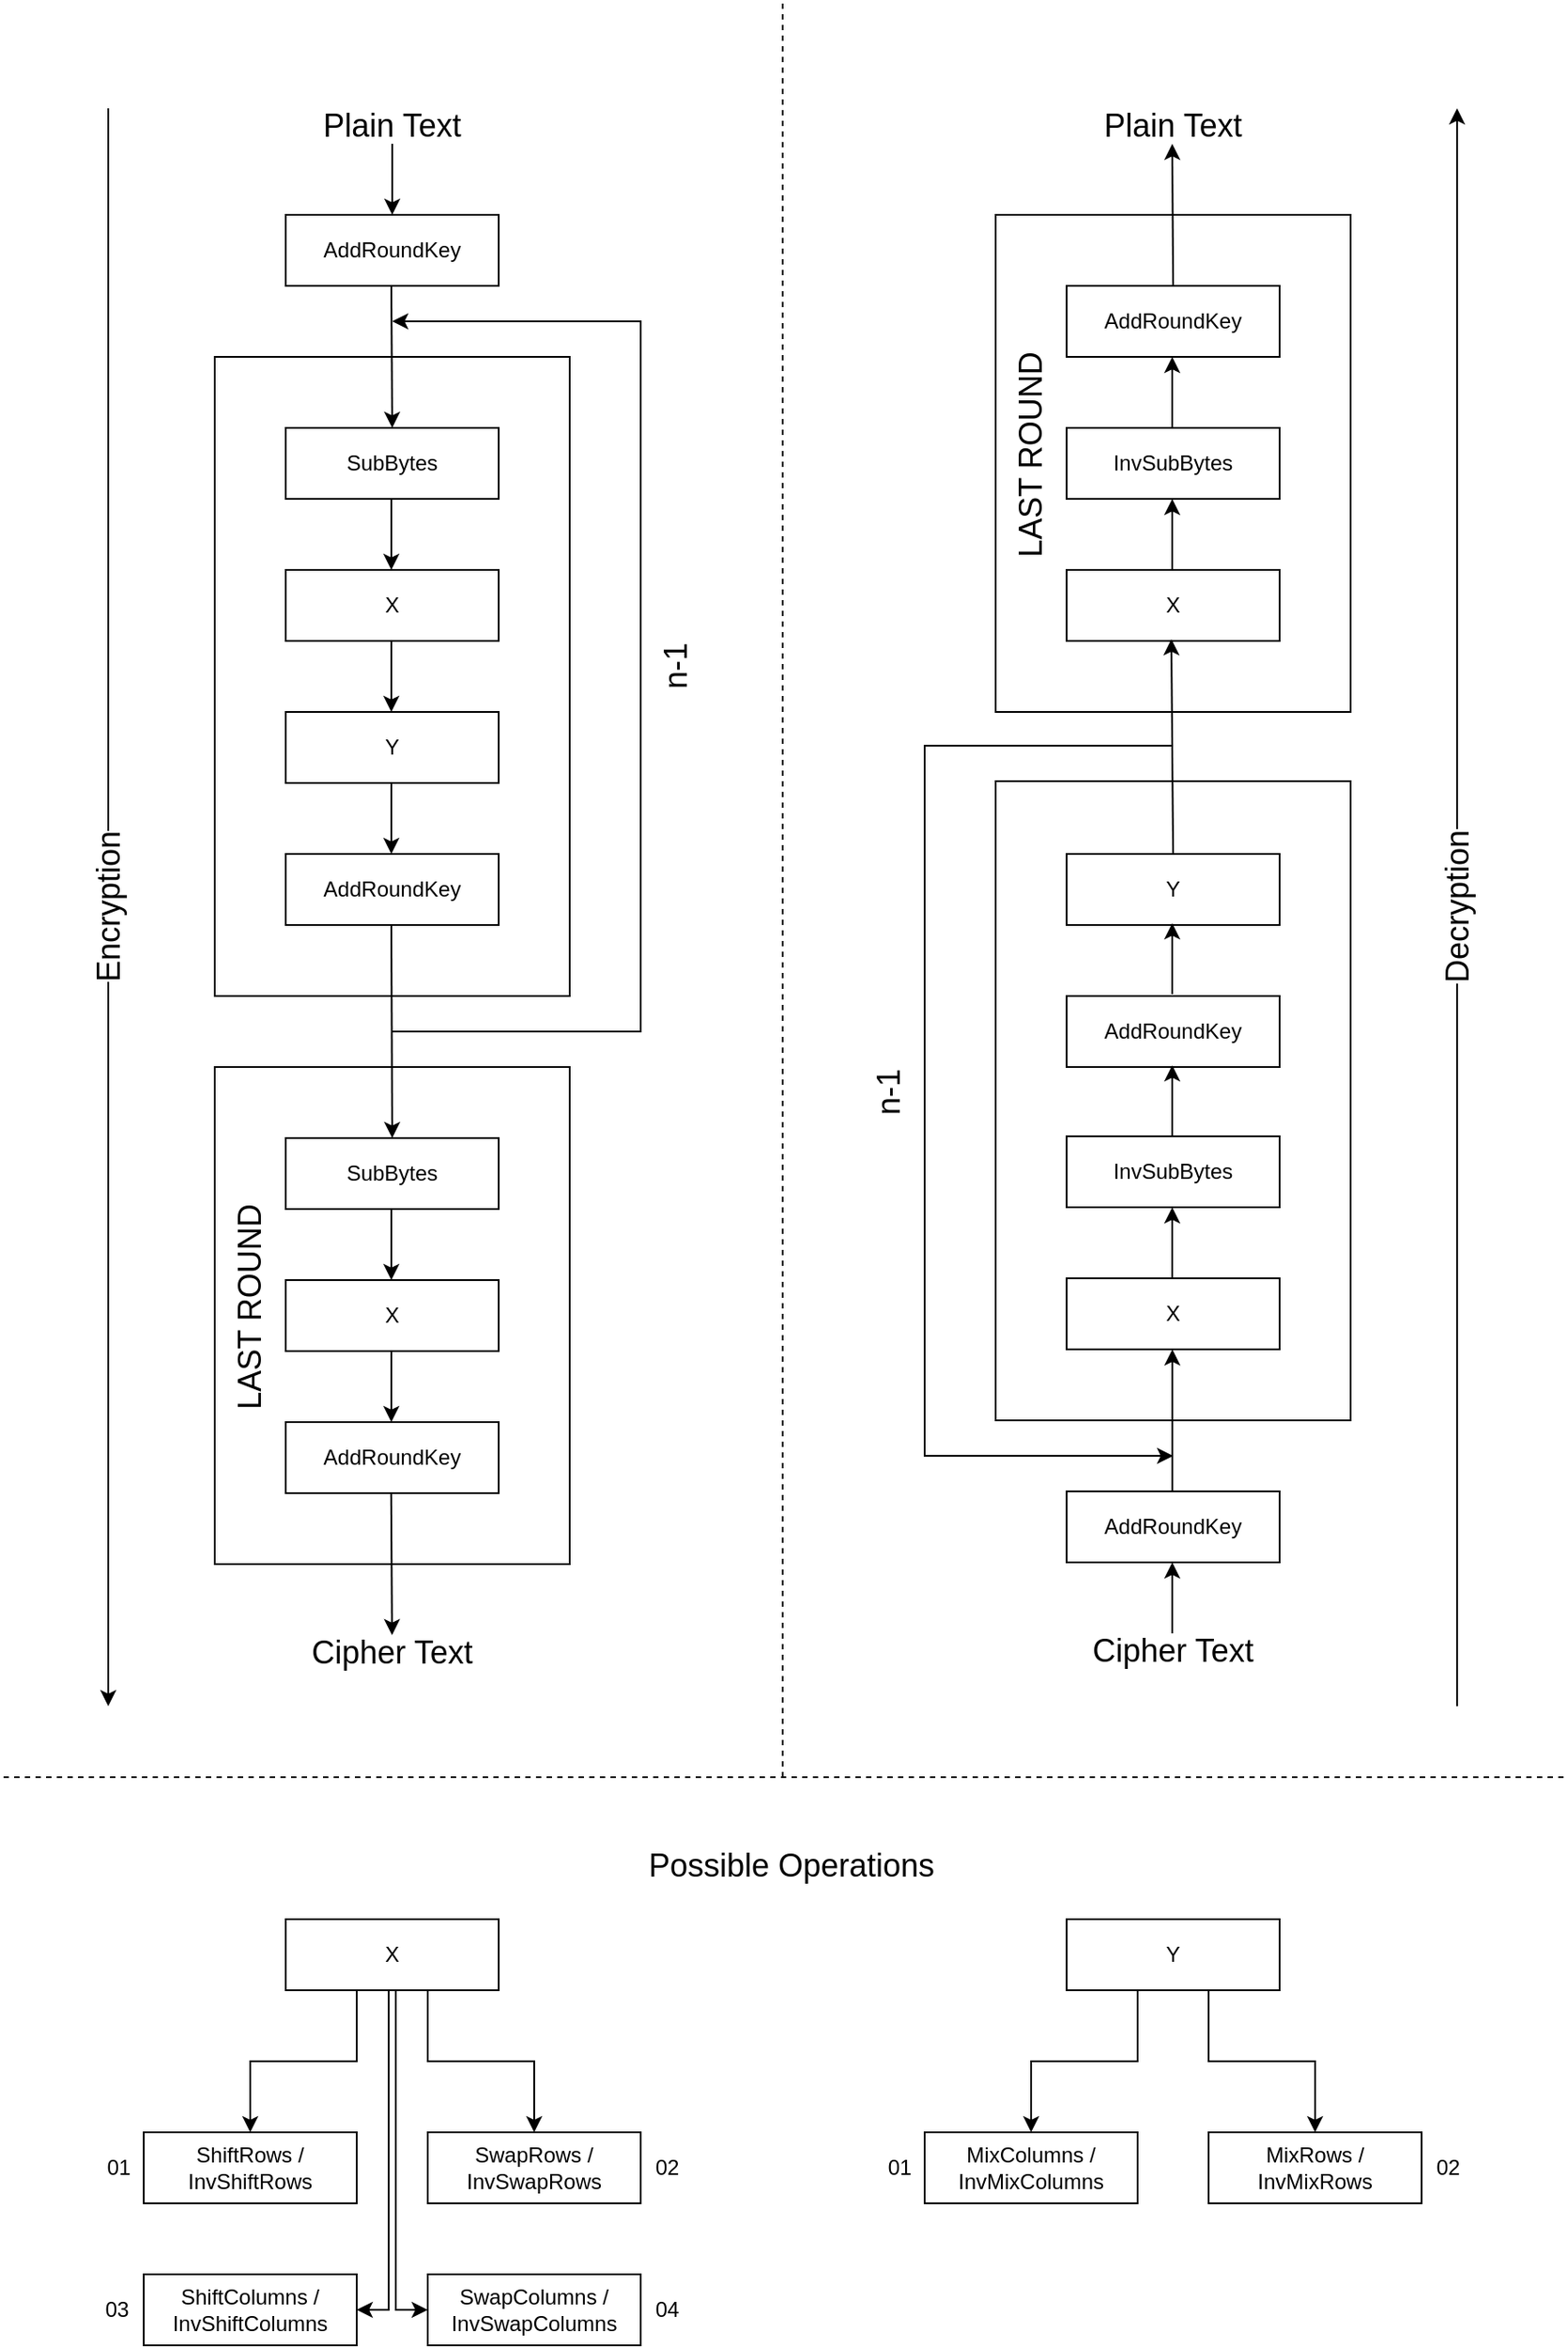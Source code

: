 <mxfile version="24.5.1" type="device">
  <diagram name="Page-1" id="R63N2cjpCU_-1Ry6ztQc">
    <mxGraphModel dx="1880" dy="982" grid="1" gridSize="10" guides="1" tooltips="1" connect="1" arrows="1" fold="1" page="1" pageScale="1" pageWidth="850" pageHeight="1100" math="0" shadow="0">
      <root>
        <mxCell id="0" />
        <mxCell id="1" parent="0" />
        <mxCell id="yrf01u52gIWf9P0iYSv2-2" value="" style="rounded=0;whiteSpace=wrap;html=1;" parent="1" vertex="1">
          <mxGeometry x="640" y="439" width="200" height="360" as="geometry" />
        </mxCell>
        <mxCell id="yrf01u52gIWf9P0iYSv2-3" value="" style="rounded=0;whiteSpace=wrap;html=1;" parent="1" vertex="1">
          <mxGeometry x="200" y="600" width="200" height="280" as="geometry" />
        </mxCell>
        <mxCell id="yrf01u52gIWf9P0iYSv2-4" value="" style="rounded=0;whiteSpace=wrap;html=1;" parent="1" vertex="1">
          <mxGeometry x="200" y="200" width="200" height="360" as="geometry" />
        </mxCell>
        <mxCell id="yrf01u52gIWf9P0iYSv2-5" value="AddRoundKey" style="rounded=0;whiteSpace=wrap;html=1;" parent="1" vertex="1">
          <mxGeometry x="240" y="120" width="120" height="40" as="geometry" />
        </mxCell>
        <mxCell id="yrf01u52gIWf9P0iYSv2-6" value="SubBytes" style="rounded=0;whiteSpace=wrap;html=1;" parent="1" vertex="1">
          <mxGeometry x="240" y="240" width="120" height="40" as="geometry" />
        </mxCell>
        <mxCell id="yrf01u52gIWf9P0iYSv2-7" value="X" style="rounded=0;whiteSpace=wrap;html=1;" parent="1" vertex="1">
          <mxGeometry x="240" y="320" width="120" height="40" as="geometry" />
        </mxCell>
        <mxCell id="yrf01u52gIWf9P0iYSv2-9" value="Y" style="rounded=0;whiteSpace=wrap;html=1;" parent="1" vertex="1">
          <mxGeometry x="240" y="400" width="120" height="40" as="geometry" />
        </mxCell>
        <mxCell id="yrf01u52gIWf9P0iYSv2-13" value="AddRoundKey" style="rounded=0;whiteSpace=wrap;html=1;" parent="1" vertex="1">
          <mxGeometry x="240" y="480" width="120" height="40" as="geometry" />
        </mxCell>
        <mxCell id="yrf01u52gIWf9P0iYSv2-14" value="SubBytes" style="rounded=0;whiteSpace=wrap;html=1;" parent="1" vertex="1">
          <mxGeometry x="240" y="640" width="120" height="40" as="geometry" />
        </mxCell>
        <mxCell id="yrf01u52gIWf9P0iYSv2-15" value="X" style="rounded=0;whiteSpace=wrap;html=1;" parent="1" vertex="1">
          <mxGeometry x="240" y="720" width="120" height="40" as="geometry" />
        </mxCell>
        <mxCell id="yrf01u52gIWf9P0iYSv2-19" value="AddRoundKey" style="rounded=0;whiteSpace=wrap;html=1;" parent="1" vertex="1">
          <mxGeometry x="240" y="800" width="120" height="40" as="geometry" />
        </mxCell>
        <mxCell id="yrf01u52gIWf9P0iYSv2-20" value="&lt;font style=&quot;font-size: 18px;&quot;&gt;Plain Text&lt;/font&gt;" style="text;html=1;strokeColor=none;fillColor=none;align=center;verticalAlign=middle;whiteSpace=wrap;rounded=0;" parent="1" vertex="1">
          <mxGeometry x="245" y="60" width="110" height="20" as="geometry" />
        </mxCell>
        <mxCell id="yrf01u52gIWf9P0iYSv2-21" value="" style="endArrow=classic;html=1;rounded=0;exitX=0.5;exitY=1;exitDx=0;exitDy=0;entryX=0.5;entryY=0;entryDx=0;entryDy=0;" parent="1" source="yrf01u52gIWf9P0iYSv2-20" target="yrf01u52gIWf9P0iYSv2-5" edge="1">
          <mxGeometry width="50" height="50" relative="1" as="geometry">
            <mxPoint x="410" y="160" as="sourcePoint" />
            <mxPoint x="460" y="110" as="targetPoint" />
          </mxGeometry>
        </mxCell>
        <mxCell id="yrf01u52gIWf9P0iYSv2-22" value="" style="endArrow=classic;html=1;rounded=0;exitX=0.5;exitY=1;exitDx=0;exitDy=0;entryX=0.5;entryY=0;entryDx=0;entryDy=0;" parent="1" target="yrf01u52gIWf9P0iYSv2-6" edge="1">
          <mxGeometry width="50" height="50" relative="1" as="geometry">
            <mxPoint x="299.5" y="160" as="sourcePoint" />
            <mxPoint x="299.5" y="200" as="targetPoint" />
          </mxGeometry>
        </mxCell>
        <mxCell id="yrf01u52gIWf9P0iYSv2-23" value="" style="endArrow=classic;html=1;rounded=0;exitX=0.5;exitY=1;exitDx=0;exitDy=0;entryX=0.5;entryY=0;entryDx=0;entryDy=0;" parent="1" edge="1">
          <mxGeometry width="50" height="50" relative="1" as="geometry">
            <mxPoint x="299.5" y="280" as="sourcePoint" />
            <mxPoint x="299.5" y="320" as="targetPoint" />
          </mxGeometry>
        </mxCell>
        <mxCell id="yrf01u52gIWf9P0iYSv2-24" value="" style="endArrow=classic;html=1;rounded=0;exitX=0.5;exitY=1;exitDx=0;exitDy=0;entryX=0.5;entryY=0;entryDx=0;entryDy=0;" parent="1" target="yrf01u52gIWf9P0iYSv2-14" edge="1">
          <mxGeometry width="50" height="50" relative="1" as="geometry">
            <mxPoint x="299.5" y="520" as="sourcePoint" />
            <mxPoint x="300" y="600" as="targetPoint" />
          </mxGeometry>
        </mxCell>
        <mxCell id="yrf01u52gIWf9P0iYSv2-25" value="" style="endArrow=classic;html=1;rounded=0;exitX=0.5;exitY=1;exitDx=0;exitDy=0;entryX=0.5;entryY=0;entryDx=0;entryDy=0;" parent="1" edge="1">
          <mxGeometry width="50" height="50" relative="1" as="geometry">
            <mxPoint x="299.5" y="360" as="sourcePoint" />
            <mxPoint x="299.5" y="400" as="targetPoint" />
          </mxGeometry>
        </mxCell>
        <mxCell id="yrf01u52gIWf9P0iYSv2-26" value="" style="endArrow=classic;html=1;rounded=0;exitX=0.5;exitY=1;exitDx=0;exitDy=0;entryX=0.5;entryY=0;entryDx=0;entryDy=0;" parent="1" edge="1">
          <mxGeometry width="50" height="50" relative="1" as="geometry">
            <mxPoint x="299.5" y="440" as="sourcePoint" />
            <mxPoint x="299.5" y="480" as="targetPoint" />
          </mxGeometry>
        </mxCell>
        <mxCell id="yrf01u52gIWf9P0iYSv2-31" value="" style="endArrow=classic;html=1;rounded=0;exitX=0.5;exitY=1;exitDx=0;exitDy=0;entryX=0.5;entryY=0;entryDx=0;entryDy=0;" parent="1" edge="1">
          <mxGeometry width="50" height="50" relative="1" as="geometry">
            <mxPoint x="299.5" y="680" as="sourcePoint" />
            <mxPoint x="299.5" y="720" as="targetPoint" />
          </mxGeometry>
        </mxCell>
        <mxCell id="yrf01u52gIWf9P0iYSv2-32" value="" style="endArrow=classic;html=1;rounded=0;exitX=0.5;exitY=1;exitDx=0;exitDy=0;entryX=0.5;entryY=0;entryDx=0;entryDy=0;" parent="1" edge="1">
          <mxGeometry width="50" height="50" relative="1" as="geometry">
            <mxPoint x="299.5" y="760" as="sourcePoint" />
            <mxPoint x="299.5" y="800" as="targetPoint" />
          </mxGeometry>
        </mxCell>
        <mxCell id="yrf01u52gIWf9P0iYSv2-36" value="" style="endArrow=classic;html=1;rounded=0;exitX=0.5;exitY=1;exitDx=0;exitDy=0;" parent="1" edge="1">
          <mxGeometry width="50" height="50" relative="1" as="geometry">
            <mxPoint x="299.41" y="840" as="sourcePoint" />
            <mxPoint x="299.91" y="920" as="targetPoint" />
          </mxGeometry>
        </mxCell>
        <mxCell id="yrf01u52gIWf9P0iYSv2-37" value="&lt;font style=&quot;font-size: 18px;&quot;&gt;Cipher Text&lt;/font&gt;" style="text;html=1;strokeColor=none;fillColor=none;align=center;verticalAlign=middle;whiteSpace=wrap;rounded=0;" parent="1" vertex="1">
          <mxGeometry x="250" y="920" width="100" height="20" as="geometry" />
        </mxCell>
        <mxCell id="yrf01u52gIWf9P0iYSv2-38" value="&lt;font style=&quot;font-size: 18px;&quot;&gt;LAST ROUND&lt;/font&gt;" style="text;html=1;strokeColor=none;fillColor=none;align=center;verticalAlign=middle;whiteSpace=wrap;rounded=0;rotation=-90;" parent="1" vertex="1">
          <mxGeometry x="160" y="720" width="120" height="30" as="geometry" />
        </mxCell>
        <mxCell id="yrf01u52gIWf9P0iYSv2-39" value="" style="endArrow=classic;html=1;rounded=0;" parent="1" edge="1">
          <mxGeometry width="50" height="50" relative="1" as="geometry">
            <mxPoint x="300" y="580" as="sourcePoint" />
            <mxPoint x="300" y="180" as="targetPoint" />
            <Array as="points">
              <mxPoint x="440" y="580" />
              <mxPoint x="440" y="180" />
            </Array>
          </mxGeometry>
        </mxCell>
        <mxCell id="yrf01u52gIWf9P0iYSv2-40" value="&lt;font style=&quot;font-size: 18px;&quot;&gt;n-1&lt;/font&gt;" style="text;html=1;strokeColor=none;fillColor=none;align=center;verticalAlign=middle;whiteSpace=wrap;rounded=0;rotation=-90;" parent="1" vertex="1">
          <mxGeometry x="140" y="359" width="640" height="30" as="geometry" />
        </mxCell>
        <mxCell id="yrf01u52gIWf9P0iYSv2-41" value="" style="endArrow=classic;html=1;rounded=0;" parent="1" edge="1">
          <mxGeometry relative="1" as="geometry">
            <mxPoint x="140" y="60" as="sourcePoint" />
            <mxPoint x="140" y="960" as="targetPoint" />
          </mxGeometry>
        </mxCell>
        <mxCell id="yrf01u52gIWf9P0iYSv2-42" value="&lt;font style=&quot;font-size: 18px;&quot;&gt;Encryption&lt;/font&gt;" style="edgeLabel;resizable=0;html=1;align=center;verticalAlign=middle;rotation=-90;" parent="yrf01u52gIWf9P0iYSv2-41" connectable="0" vertex="1">
          <mxGeometry relative="1" as="geometry" />
        </mxCell>
        <mxCell id="yrf01u52gIWf9P0iYSv2-43" value="" style="endArrow=none;dashed=1;html=1;rounded=0;" parent="1" edge="1">
          <mxGeometry width="50" height="50" relative="1" as="geometry">
            <mxPoint x="520" y="1000" as="sourcePoint" />
            <mxPoint x="520" as="targetPoint" />
          </mxGeometry>
        </mxCell>
        <mxCell id="yrf01u52gIWf9P0iYSv2-44" value="&lt;font style=&quot;font-size: 18px;&quot;&gt;Cipher Text&lt;/font&gt;" style="text;html=1;strokeColor=none;fillColor=none;align=center;verticalAlign=middle;whiteSpace=wrap;rounded=0;" parent="1" vertex="1">
          <mxGeometry x="690" y="919" width="100" height="20" as="geometry" />
        </mxCell>
        <mxCell id="yrf01u52gIWf9P0iYSv2-45" value="" style="endArrow=classic;html=1;rounded=0;exitX=0.5;exitY=0;exitDx=0;exitDy=0;entryX=0.5;entryY=0;entryDx=0;entryDy=0;" parent="1" edge="1">
          <mxGeometry width="50" height="50" relative="1" as="geometry">
            <mxPoint x="739.57" y="839" as="sourcePoint" />
            <mxPoint x="739.57" y="759" as="targetPoint" />
          </mxGeometry>
        </mxCell>
        <mxCell id="yrf01u52gIWf9P0iYSv2-46" value="AddRoundKey" style="rounded=0;whiteSpace=wrap;html=1;" parent="1" vertex="1">
          <mxGeometry x="680" y="560" width="120" height="40" as="geometry" />
        </mxCell>
        <mxCell id="yrf01u52gIWf9P0iYSv2-47" value="Y" style="rounded=0;whiteSpace=wrap;html=1;" parent="1" vertex="1">
          <mxGeometry x="680" y="480" width="120" height="40" as="geometry" />
        </mxCell>
        <mxCell id="yrf01u52gIWf9P0iYSv2-49" value="InvSubBytes" style="rounded=0;whiteSpace=wrap;html=1;" parent="1" vertex="1">
          <mxGeometry x="680" y="639" width="120" height="40" as="geometry" />
        </mxCell>
        <mxCell id="yrf01u52gIWf9P0iYSv2-50" value="X" style="rounded=0;whiteSpace=wrap;html=1;" parent="1" vertex="1">
          <mxGeometry x="680" y="719" width="120" height="40" as="geometry" />
        </mxCell>
        <mxCell id="yrf01u52gIWf9P0iYSv2-54" value="" style="endArrow=none;html=1;rounded=0;exitX=0.5;exitY=1;exitDx=0;exitDy=0;entryX=0.5;entryY=0;entryDx=0;entryDy=0;endFill=0;startArrow=classic;startFill=1;" parent="1" edge="1">
          <mxGeometry width="50" height="50" relative="1" as="geometry">
            <mxPoint x="739.5" y="519" as="sourcePoint" />
            <mxPoint x="739.5" y="559" as="targetPoint" />
          </mxGeometry>
        </mxCell>
        <mxCell id="yrf01u52gIWf9P0iYSv2-55" value="" style="endArrow=none;html=1;rounded=0;exitX=0.5;exitY=1;exitDx=0;exitDy=0;entryX=0.5;entryY=0;entryDx=0;entryDy=0;endFill=0;startArrow=classic;startFill=1;" parent="1" edge="1">
          <mxGeometry width="50" height="50" relative="1" as="geometry">
            <mxPoint x="739.5" y="599" as="sourcePoint" />
            <mxPoint x="739.5" y="639" as="targetPoint" />
          </mxGeometry>
        </mxCell>
        <mxCell id="yrf01u52gIWf9P0iYSv2-56" value="" style="endArrow=none;html=1;rounded=0;exitX=0.5;exitY=1;exitDx=0;exitDy=0;entryX=0.5;entryY=0;entryDx=0;entryDy=0;endFill=0;startArrow=classic;startFill=1;" parent="1" edge="1">
          <mxGeometry width="50" height="50" relative="1" as="geometry">
            <mxPoint x="739.5" y="679" as="sourcePoint" />
            <mxPoint x="739.5" y="719" as="targetPoint" />
          </mxGeometry>
        </mxCell>
        <mxCell id="yrf01u52gIWf9P0iYSv2-61" value="AddRoundKey" style="rounded=0;whiteSpace=wrap;html=1;" parent="1" vertex="1">
          <mxGeometry x="680" y="839" width="120" height="40" as="geometry" />
        </mxCell>
        <mxCell id="yrf01u52gIWf9P0iYSv2-62" value="" style="rounded=0;whiteSpace=wrap;html=1;" parent="1" vertex="1">
          <mxGeometry x="640" y="120" width="200" height="280" as="geometry" />
        </mxCell>
        <mxCell id="yrf01u52gIWf9P0iYSv2-63" value="AddRoundKey" style="rounded=0;whiteSpace=wrap;html=1;" parent="1" vertex="1">
          <mxGeometry x="680" y="160" width="120" height="40" as="geometry" />
        </mxCell>
        <mxCell id="yrf01u52gIWf9P0iYSv2-64" value="InvSubBytes" style="rounded=0;whiteSpace=wrap;html=1;" parent="1" vertex="1">
          <mxGeometry x="680" y="240" width="120" height="40" as="geometry" />
        </mxCell>
        <mxCell id="yrf01u52gIWf9P0iYSv2-65" value="X" style="rounded=0;whiteSpace=wrap;html=1;" parent="1" vertex="1">
          <mxGeometry x="680" y="320" width="120" height="40" as="geometry" />
        </mxCell>
        <mxCell id="yrf01u52gIWf9P0iYSv2-70" value="" style="endArrow=none;html=1;rounded=0;exitX=0.5;exitY=1;exitDx=0;exitDy=0;entryX=0.5;entryY=0;entryDx=0;entryDy=0;endFill=0;startArrow=classic;startFill=1;" parent="1" edge="1">
          <mxGeometry width="50" height="50" relative="1" as="geometry">
            <mxPoint x="739.5" y="200" as="sourcePoint" />
            <mxPoint x="739.5" y="240" as="targetPoint" />
          </mxGeometry>
        </mxCell>
        <mxCell id="yrf01u52gIWf9P0iYSv2-71" value="" style="endArrow=none;html=1;rounded=0;exitX=0.5;exitY=1;exitDx=0;exitDy=0;entryX=0.5;entryY=0;entryDx=0;entryDy=0;endFill=0;startArrow=classic;startFill=1;" parent="1" edge="1">
          <mxGeometry width="50" height="50" relative="1" as="geometry">
            <mxPoint x="739.5" y="280" as="sourcePoint" />
            <mxPoint x="739.5" y="320" as="targetPoint" />
          </mxGeometry>
        </mxCell>
        <mxCell id="yrf01u52gIWf9P0iYSv2-74" value="&lt;font style=&quot;font-size: 18px;&quot;&gt;LAST ROUND&lt;/font&gt;" style="text;html=1;strokeColor=none;fillColor=none;align=center;verticalAlign=middle;whiteSpace=wrap;rounded=0;rotation=-90;" parent="1" vertex="1">
          <mxGeometry x="600" y="240" width="120" height="30" as="geometry" />
        </mxCell>
        <mxCell id="yrf01u52gIWf9P0iYSv2-75" value="" style="endArrow=classic;html=1;rounded=0;entryX=0.5;entryY=0;entryDx=0;entryDy=0;exitX=0.5;exitY=0;exitDx=0;exitDy=0;" parent="1" source="yrf01u52gIWf9P0iYSv2-47" edge="1">
          <mxGeometry width="50" height="50" relative="1" as="geometry">
            <mxPoint x="739" y="439" as="sourcePoint" />
            <mxPoint x="739" y="359" as="targetPoint" />
          </mxGeometry>
        </mxCell>
        <mxCell id="yrf01u52gIWf9P0iYSv2-76" value="" style="endArrow=none;html=1;rounded=0;exitX=0.5;exitY=1;exitDx=0;exitDy=0;entryX=0.5;entryY=0;entryDx=0;entryDy=0;endFill=0;startArrow=classic;startFill=1;" parent="1" edge="1">
          <mxGeometry width="50" height="50" relative="1" as="geometry">
            <mxPoint x="739.52" y="879" as="sourcePoint" />
            <mxPoint x="739.52" y="919" as="targetPoint" />
          </mxGeometry>
        </mxCell>
        <mxCell id="yrf01u52gIWf9P0iYSv2-77" value="&lt;font style=&quot;font-size: 18px;&quot;&gt;Plain Text&lt;/font&gt;" style="text;html=1;strokeColor=none;fillColor=none;align=center;verticalAlign=middle;whiteSpace=wrap;rounded=0;" parent="1" vertex="1">
          <mxGeometry x="685" y="60" width="110" height="20" as="geometry" />
        </mxCell>
        <mxCell id="yrf01u52gIWf9P0iYSv2-78" value="" style="endArrow=classic;html=1;rounded=0;exitX=0.5;exitY=0;exitDx=0;exitDy=0;entryX=0.5;entryY=0;entryDx=0;entryDy=0;" parent="1" source="yrf01u52gIWf9P0iYSv2-63" edge="1">
          <mxGeometry width="50" height="50" relative="1" as="geometry">
            <mxPoint x="740.5" y="200" as="sourcePoint" />
            <mxPoint x="739.5" y="80" as="targetPoint" />
          </mxGeometry>
        </mxCell>
        <mxCell id="yrf01u52gIWf9P0iYSv2-79" value="" style="endArrow=none;html=1;rounded=0;endFill=0;startArrow=classic;startFill=1;" parent="1" edge="1">
          <mxGeometry relative="1" as="geometry">
            <mxPoint x="900" y="60" as="sourcePoint" />
            <mxPoint x="900" y="960" as="targetPoint" />
          </mxGeometry>
        </mxCell>
        <mxCell id="yrf01u52gIWf9P0iYSv2-80" value="&lt;div&gt;&lt;font style=&quot;font-size: 18px;&quot;&gt;Decryption&lt;/font&gt;&lt;/div&gt;" style="edgeLabel;resizable=0;html=1;align=center;verticalAlign=middle;rotation=-90;" parent="yrf01u52gIWf9P0iYSv2-79" connectable="0" vertex="1">
          <mxGeometry relative="1" as="geometry" />
        </mxCell>
        <mxCell id="yrf01u52gIWf9P0iYSv2-81" value="" style="endArrow=none;html=1;rounded=0;endFill=0;startArrow=classic;startFill=1;" parent="1" edge="1">
          <mxGeometry width="50" height="50" relative="1" as="geometry">
            <mxPoint x="740" y="819" as="sourcePoint" />
            <mxPoint x="740" y="419" as="targetPoint" />
            <Array as="points">
              <mxPoint x="600" y="819" />
              <mxPoint x="600" y="419" />
            </Array>
          </mxGeometry>
        </mxCell>
        <mxCell id="yrf01u52gIWf9P0iYSv2-82" value="&lt;span style=&quot;font-size: 18px;&quot;&gt;n-1&lt;/span&gt;" style="text;html=1;strokeColor=none;fillColor=none;align=center;verticalAlign=middle;whiteSpace=wrap;rounded=0;rotation=-90;" parent="1" vertex="1">
          <mxGeometry x="260" y="599" width="640" height="30" as="geometry" />
        </mxCell>
        <mxCell id="yrf01u52gIWf9P0iYSv2-83" value="" style="endArrow=none;dashed=1;html=1;rounded=0;" parent="1" edge="1">
          <mxGeometry width="50" height="50" relative="1" as="geometry">
            <mxPoint x="960" y="1000" as="sourcePoint" />
            <mxPoint x="80" y="1000" as="targetPoint" />
          </mxGeometry>
        </mxCell>
        <mxCell id="yrf01u52gIWf9P0iYSv2-84" value="&lt;font style=&quot;font-size: 18px;&quot;&gt;Possible Operations&lt;/font&gt;" style="text;html=1;strokeColor=none;fillColor=none;align=center;verticalAlign=middle;whiteSpace=wrap;rounded=0;" parent="1" vertex="1">
          <mxGeometry x="440" y="1040" width="170" height="20" as="geometry" />
        </mxCell>
        <mxCell id="yrf01u52gIWf9P0iYSv2-85" value="X" style="rounded=0;whiteSpace=wrap;html=1;" parent="1" vertex="1">
          <mxGeometry x="240" y="1080" width="120" height="40" as="geometry" />
        </mxCell>
        <mxCell id="yrf01u52gIWf9P0iYSv2-86" value="MixColumns / InvMixColumns" style="rounded=0;whiteSpace=wrap;html=1;" parent="1" vertex="1">
          <mxGeometry x="600" y="1200" width="120" height="40" as="geometry" />
        </mxCell>
        <mxCell id="yrf01u52gIWf9P0iYSv2-87" value="Y" style="rounded=0;whiteSpace=wrap;html=1;" parent="1" vertex="1">
          <mxGeometry x="680" y="1080" width="120" height="40" as="geometry" />
        </mxCell>
        <mxCell id="yrf01u52gIWf9P0iYSv2-88" value="MixRows / InvMixRows" style="rounded=0;whiteSpace=wrap;html=1;" parent="1" vertex="1">
          <mxGeometry x="760" y="1200" width="120" height="40" as="geometry" />
        </mxCell>
        <mxCell id="yrf01u52gIWf9P0iYSv2-89" value="" style="endArrow=classic;html=1;rounded=0;entryX=0.5;entryY=0;entryDx=0;entryDy=0;exitX=0.25;exitY=1;exitDx=0;exitDy=0;" parent="1" target="yrf01u52gIWf9P0iYSv2-86" edge="1">
          <mxGeometry width="50" height="50" relative="1" as="geometry">
            <mxPoint x="720" y="1120" as="sourcePoint" />
            <mxPoint x="670" y="1200" as="targetPoint" />
            <Array as="points">
              <mxPoint x="720" y="1150" />
              <mxPoint x="720" y="1160" />
              <mxPoint x="660" y="1160" />
            </Array>
          </mxGeometry>
        </mxCell>
        <mxCell id="yrf01u52gIWf9P0iYSv2-90" value="" style="endArrow=classic;html=1;rounded=0;entryX=0.5;entryY=0;entryDx=0;entryDy=0;exitX=0.25;exitY=1;exitDx=0;exitDy=0;" parent="1" target="yrf01u52gIWf9P0iYSv2-88" edge="1">
          <mxGeometry width="50" height="50" relative="1" as="geometry">
            <mxPoint x="760" y="1120" as="sourcePoint" />
            <mxPoint x="710" y="1200" as="targetPoint" />
            <Array as="points">
              <mxPoint x="760" y="1150" />
              <mxPoint x="760" y="1160" />
              <mxPoint x="820" y="1160" />
            </Array>
          </mxGeometry>
        </mxCell>
        <mxCell id="yrf01u52gIWf9P0iYSv2-91" value="ShiftRows / InvShiftRows" style="rounded=0;whiteSpace=wrap;html=1;" parent="1" vertex="1">
          <mxGeometry x="160" y="1200" width="120" height="40" as="geometry" />
        </mxCell>
        <mxCell id="yrf01u52gIWf9P0iYSv2-92" value="ShiftColumns / InvShiftColumns" style="rounded=0;whiteSpace=wrap;html=1;" parent="1" vertex="1">
          <mxGeometry x="160" y="1280" width="120" height="40" as="geometry" />
        </mxCell>
        <mxCell id="yrf01u52gIWf9P0iYSv2-93" value="SwapColumns / InvSwapColumns" style="rounded=0;whiteSpace=wrap;html=1;" parent="1" vertex="1">
          <mxGeometry x="320" y="1280" width="120" height="40" as="geometry" />
        </mxCell>
        <mxCell id="yrf01u52gIWf9P0iYSv2-94" value="SwapRows / InvSwapRows" style="rounded=0;whiteSpace=wrap;html=1;" parent="1" vertex="1">
          <mxGeometry x="320" y="1200" width="120" height="40" as="geometry" />
        </mxCell>
        <mxCell id="yrf01u52gIWf9P0iYSv2-95" value="" style="endArrow=classic;html=1;rounded=0;entryX=0.5;entryY=0;entryDx=0;entryDy=0;exitX=0.25;exitY=1;exitDx=0;exitDy=0;" parent="1" edge="1">
          <mxGeometry width="50" height="50" relative="1" as="geometry">
            <mxPoint x="280" y="1120" as="sourcePoint" />
            <mxPoint x="220" y="1200" as="targetPoint" />
            <Array as="points">
              <mxPoint x="280" y="1150" />
              <mxPoint x="280" y="1160" />
              <mxPoint x="220" y="1160" />
            </Array>
          </mxGeometry>
        </mxCell>
        <mxCell id="yrf01u52gIWf9P0iYSv2-96" value="" style="endArrow=classic;html=1;rounded=0;entryX=0.5;entryY=0;entryDx=0;entryDy=0;exitX=0.25;exitY=1;exitDx=0;exitDy=0;" parent="1" edge="1">
          <mxGeometry width="50" height="50" relative="1" as="geometry">
            <mxPoint x="320" y="1120" as="sourcePoint" />
            <mxPoint x="380" y="1200" as="targetPoint" />
            <Array as="points">
              <mxPoint x="320" y="1150" />
              <mxPoint x="320" y="1160" />
              <mxPoint x="380" y="1160" />
            </Array>
          </mxGeometry>
        </mxCell>
        <mxCell id="yrf01u52gIWf9P0iYSv2-97" value="" style="endArrow=classic;html=1;rounded=0;exitX=0.5;exitY=1;exitDx=0;exitDy=0;" parent="1" edge="1">
          <mxGeometry width="50" height="50" relative="1" as="geometry">
            <mxPoint x="298" y="1120" as="sourcePoint" />
            <mxPoint x="280" y="1300" as="targetPoint" />
            <Array as="points">
              <mxPoint x="298" y="1300" />
            </Array>
          </mxGeometry>
        </mxCell>
        <mxCell id="yrf01u52gIWf9P0iYSv2-98" value="" style="endArrow=classic;html=1;rounded=0;exitX=0.5;exitY=1;exitDx=0;exitDy=0;" parent="1" edge="1">
          <mxGeometry width="50" height="50" relative="1" as="geometry">
            <mxPoint x="302" y="1120" as="sourcePoint" />
            <mxPoint x="320" y="1300" as="targetPoint" />
            <Array as="points">
              <mxPoint x="302" y="1300" />
            </Array>
          </mxGeometry>
        </mxCell>
        <mxCell id="Dmbqbab2QedPamlACnHR-1" value="01" style="text;html=1;align=center;verticalAlign=middle;whiteSpace=wrap;rounded=0;" parent="1" vertex="1">
          <mxGeometry x="556" y="1205" width="60" height="30" as="geometry" />
        </mxCell>
        <mxCell id="Dmbqbab2QedPamlACnHR-2" value="02" style="text;html=1;align=center;verticalAlign=middle;whiteSpace=wrap;rounded=0;" parent="1" vertex="1">
          <mxGeometry x="865" y="1205" width="60" height="30" as="geometry" />
        </mxCell>
        <mxCell id="Dmbqbab2QedPamlACnHR-3" value="01" style="text;html=1;align=center;verticalAlign=middle;whiteSpace=wrap;rounded=0;" parent="1" vertex="1">
          <mxGeometry x="116" y="1205" width="60" height="30" as="geometry" />
        </mxCell>
        <mxCell id="Dmbqbab2QedPamlACnHR-4" value="02" style="text;html=1;align=center;verticalAlign=middle;whiteSpace=wrap;rounded=0;" parent="1" vertex="1">
          <mxGeometry x="425" y="1205" width="60" height="30" as="geometry" />
        </mxCell>
        <mxCell id="Dmbqbab2QedPamlACnHR-5" value="03" style="text;html=1;align=center;verticalAlign=middle;whiteSpace=wrap;rounded=0;" parent="1" vertex="1">
          <mxGeometry x="115" y="1285" width="60" height="30" as="geometry" />
        </mxCell>
        <mxCell id="Dmbqbab2QedPamlACnHR-6" value="04" style="text;html=1;align=center;verticalAlign=middle;whiteSpace=wrap;rounded=0;" parent="1" vertex="1">
          <mxGeometry x="425" y="1285" width="60" height="30" as="geometry" />
        </mxCell>
      </root>
    </mxGraphModel>
  </diagram>
</mxfile>
